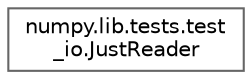 digraph "Graphical Class Hierarchy"
{
 // LATEX_PDF_SIZE
  bgcolor="transparent";
  edge [fontname=Helvetica,fontsize=10,labelfontname=Helvetica,labelfontsize=10];
  node [fontname=Helvetica,fontsize=10,shape=box,height=0.2,width=0.4];
  rankdir="LR";
  Node0 [id="Node000000",label="numpy.lib.tests.test\l_io.JustReader",height=0.2,width=0.4,color="grey40", fillcolor="white", style="filled",URL="$d9/d23/classnumpy_1_1lib_1_1tests_1_1test__io_1_1JustReader.html",tooltip=" "];
}
